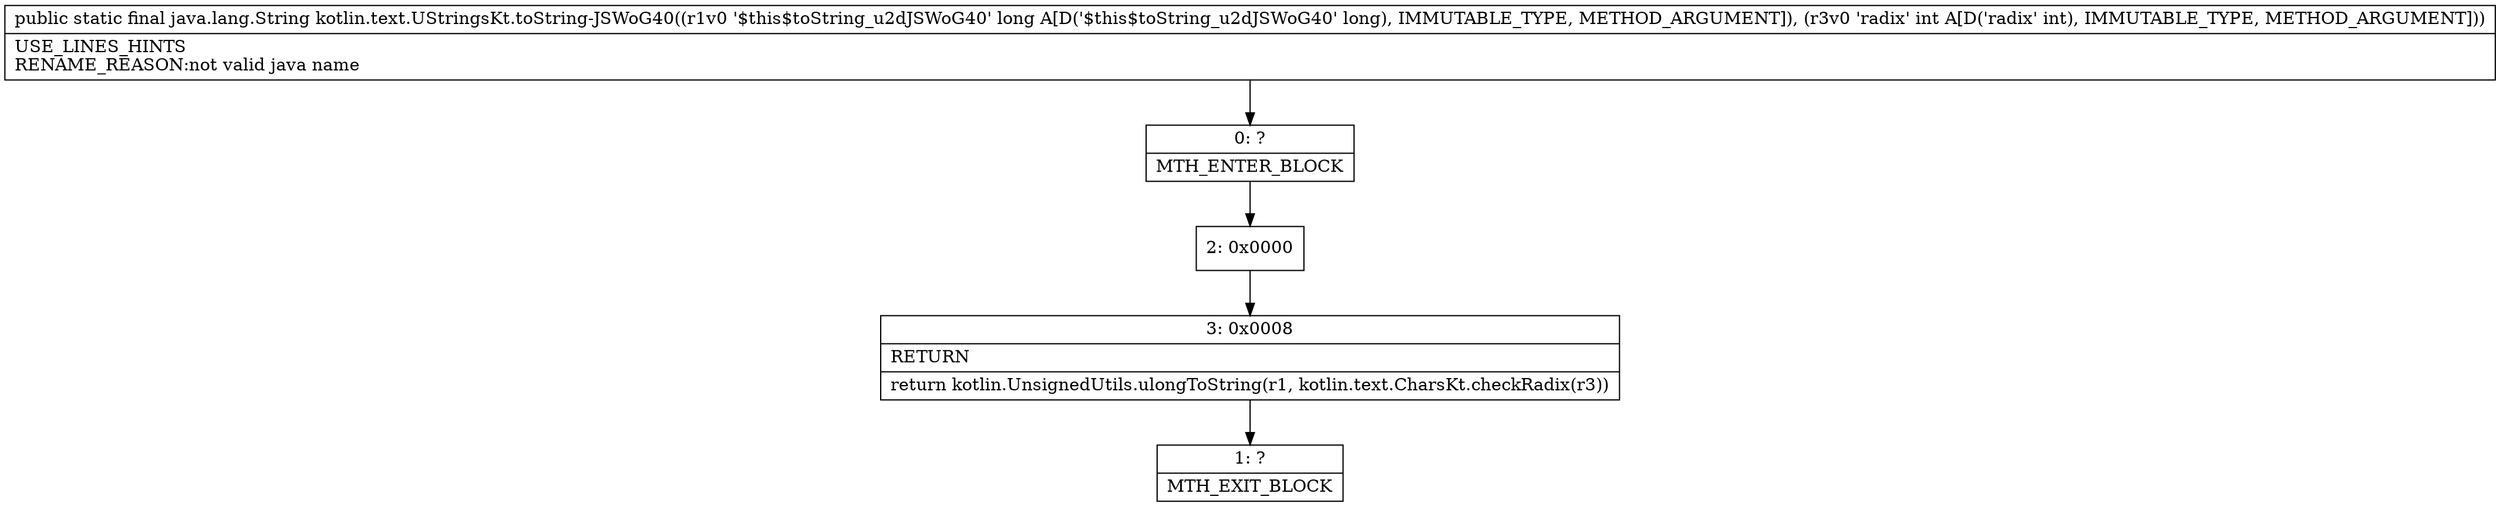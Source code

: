digraph "CFG forkotlin.text.UStringsKt.toString\-JSWoG40(JI)Ljava\/lang\/String;" {
Node_0 [shape=record,label="{0\:\ ?|MTH_ENTER_BLOCK\l}"];
Node_2 [shape=record,label="{2\:\ 0x0000}"];
Node_3 [shape=record,label="{3\:\ 0x0008|RETURN\l|return kotlin.UnsignedUtils.ulongToString(r1, kotlin.text.CharsKt.checkRadix(r3))\l}"];
Node_1 [shape=record,label="{1\:\ ?|MTH_EXIT_BLOCK\l}"];
MethodNode[shape=record,label="{public static final java.lang.String kotlin.text.UStringsKt.toString\-JSWoG40((r1v0 '$this$toString_u2dJSWoG40' long A[D('$this$toString_u2dJSWoG40' long), IMMUTABLE_TYPE, METHOD_ARGUMENT]), (r3v0 'radix' int A[D('radix' int), IMMUTABLE_TYPE, METHOD_ARGUMENT]))  | USE_LINES_HINTS\lRENAME_REASON:not valid java name\l}"];
MethodNode -> Node_0;Node_0 -> Node_2;
Node_2 -> Node_3;
Node_3 -> Node_1;
}

